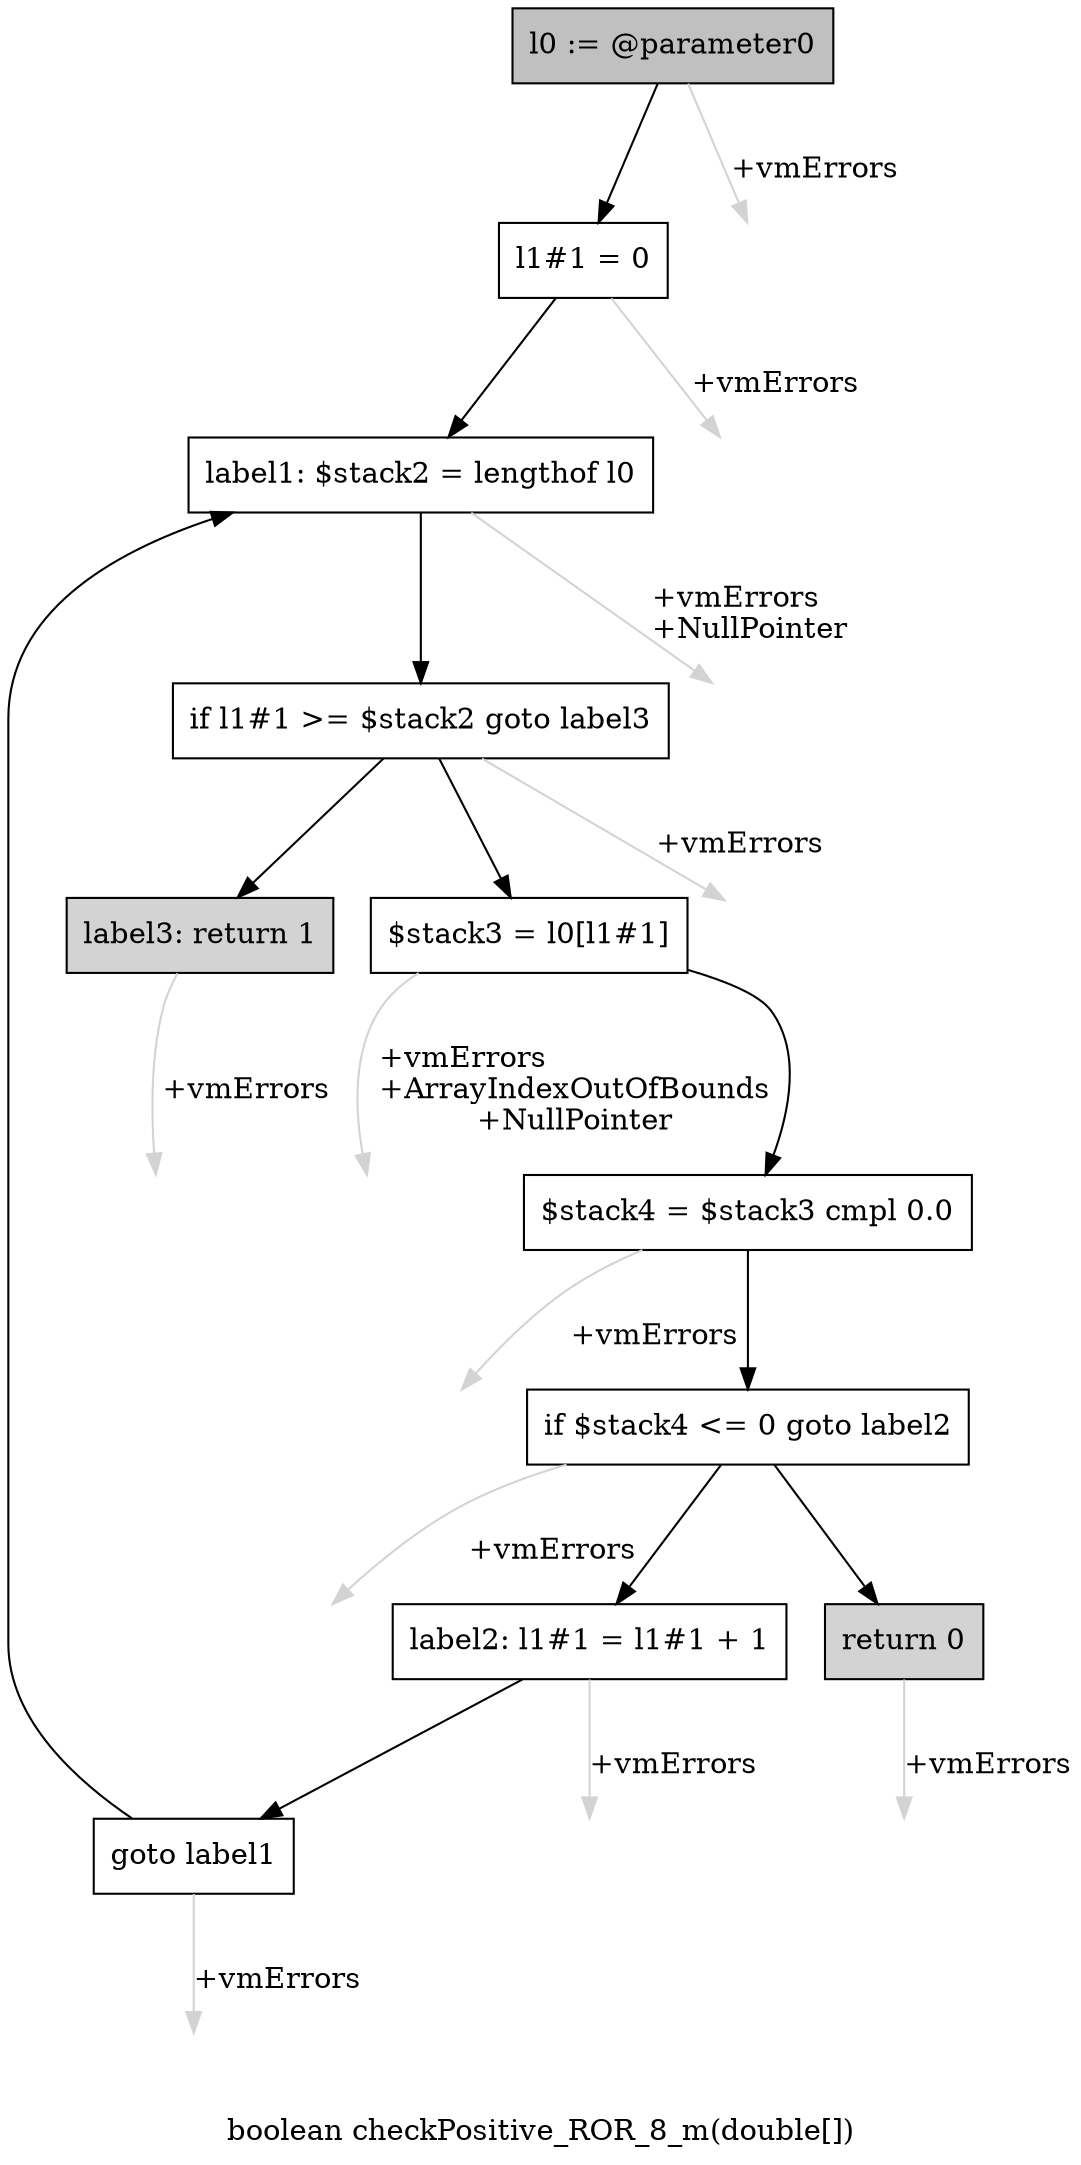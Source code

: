 digraph "boolean checkPositive_ROR_8_m(double[])" {
    label="boolean checkPositive_ROR_8_m(double[])";
    node [shape=box];
    "0" [style=filled,fillcolor=gray,label="l0 := @parameter0",];
    "1" [label="l1#1 = 0",];
    "0"->"1" [color=black,];
    "11" [style=invis,label="Esc",];
    "0"->"11" [color=lightgray,label="\l+vmErrors",];
    "2" [label="label1: $stack2 = lengthof l0",];
    "1"->"2" [color=black,];
    "12" [style=invis,label="Esc",];
    "1"->"12" [color=lightgray,label="\l+vmErrors",];
    "3" [label="if l1#1 >= $stack2 goto label3",];
    "2"->"3" [color=black,];
    "13" [style=invis,label="Esc",];
    "2"->"13" [color=lightgray,label="\l+vmErrors\l+NullPointer",];
    "4" [label="$stack3 = l0[l1#1]",];
    "3"->"4" [color=black,];
    "10" [style=filled,fillcolor=lightgray,label="label3: return 1",];
    "3"->"10" [color=black,];
    "14" [style=invis,label="Esc",];
    "3"->"14" [color=lightgray,label="\l+vmErrors",];
    "5" [label="$stack4 = $stack3 cmpl 0.0",];
    "4"->"5" [color=black,];
    "15" [style=invis,label="Esc",];
    "4"->"15" [color=lightgray,label="\l+vmErrors\l+ArrayIndexOutOfBounds\l+NullPointer",];
    "6" [label="if $stack4 <= 0 goto label2",];
    "5"->"6" [color=black,];
    "16" [style=invis,label="Esc",];
    "5"->"16" [color=lightgray,label="\l+vmErrors",];
    "7" [style=filled,fillcolor=lightgray,label="return 0",];
    "6"->"7" [color=black,];
    "8" [label="label2: l1#1 = l1#1 + 1",];
    "6"->"8" [color=black,];
    "17" [style=invis,label="Esc",];
    "6"->"17" [color=lightgray,label="\l+vmErrors",];
    "18" [style=invis,label="Esc",];
    "7"->"18" [color=lightgray,label="\l+vmErrors",];
    "9" [label="goto label1",];
    "8"->"9" [color=black,];
    "19" [style=invis,label="Esc",];
    "8"->"19" [color=lightgray,label="\l+vmErrors",];
    "9"->"2" [color=black,];
    "20" [style=invis,label="Esc",];
    "9"->"20" [color=lightgray,label="\l+vmErrors",];
    "21" [style=invis,label="Esc",];
    "10"->"21" [color=lightgray,label="\l+vmErrors",];
}
